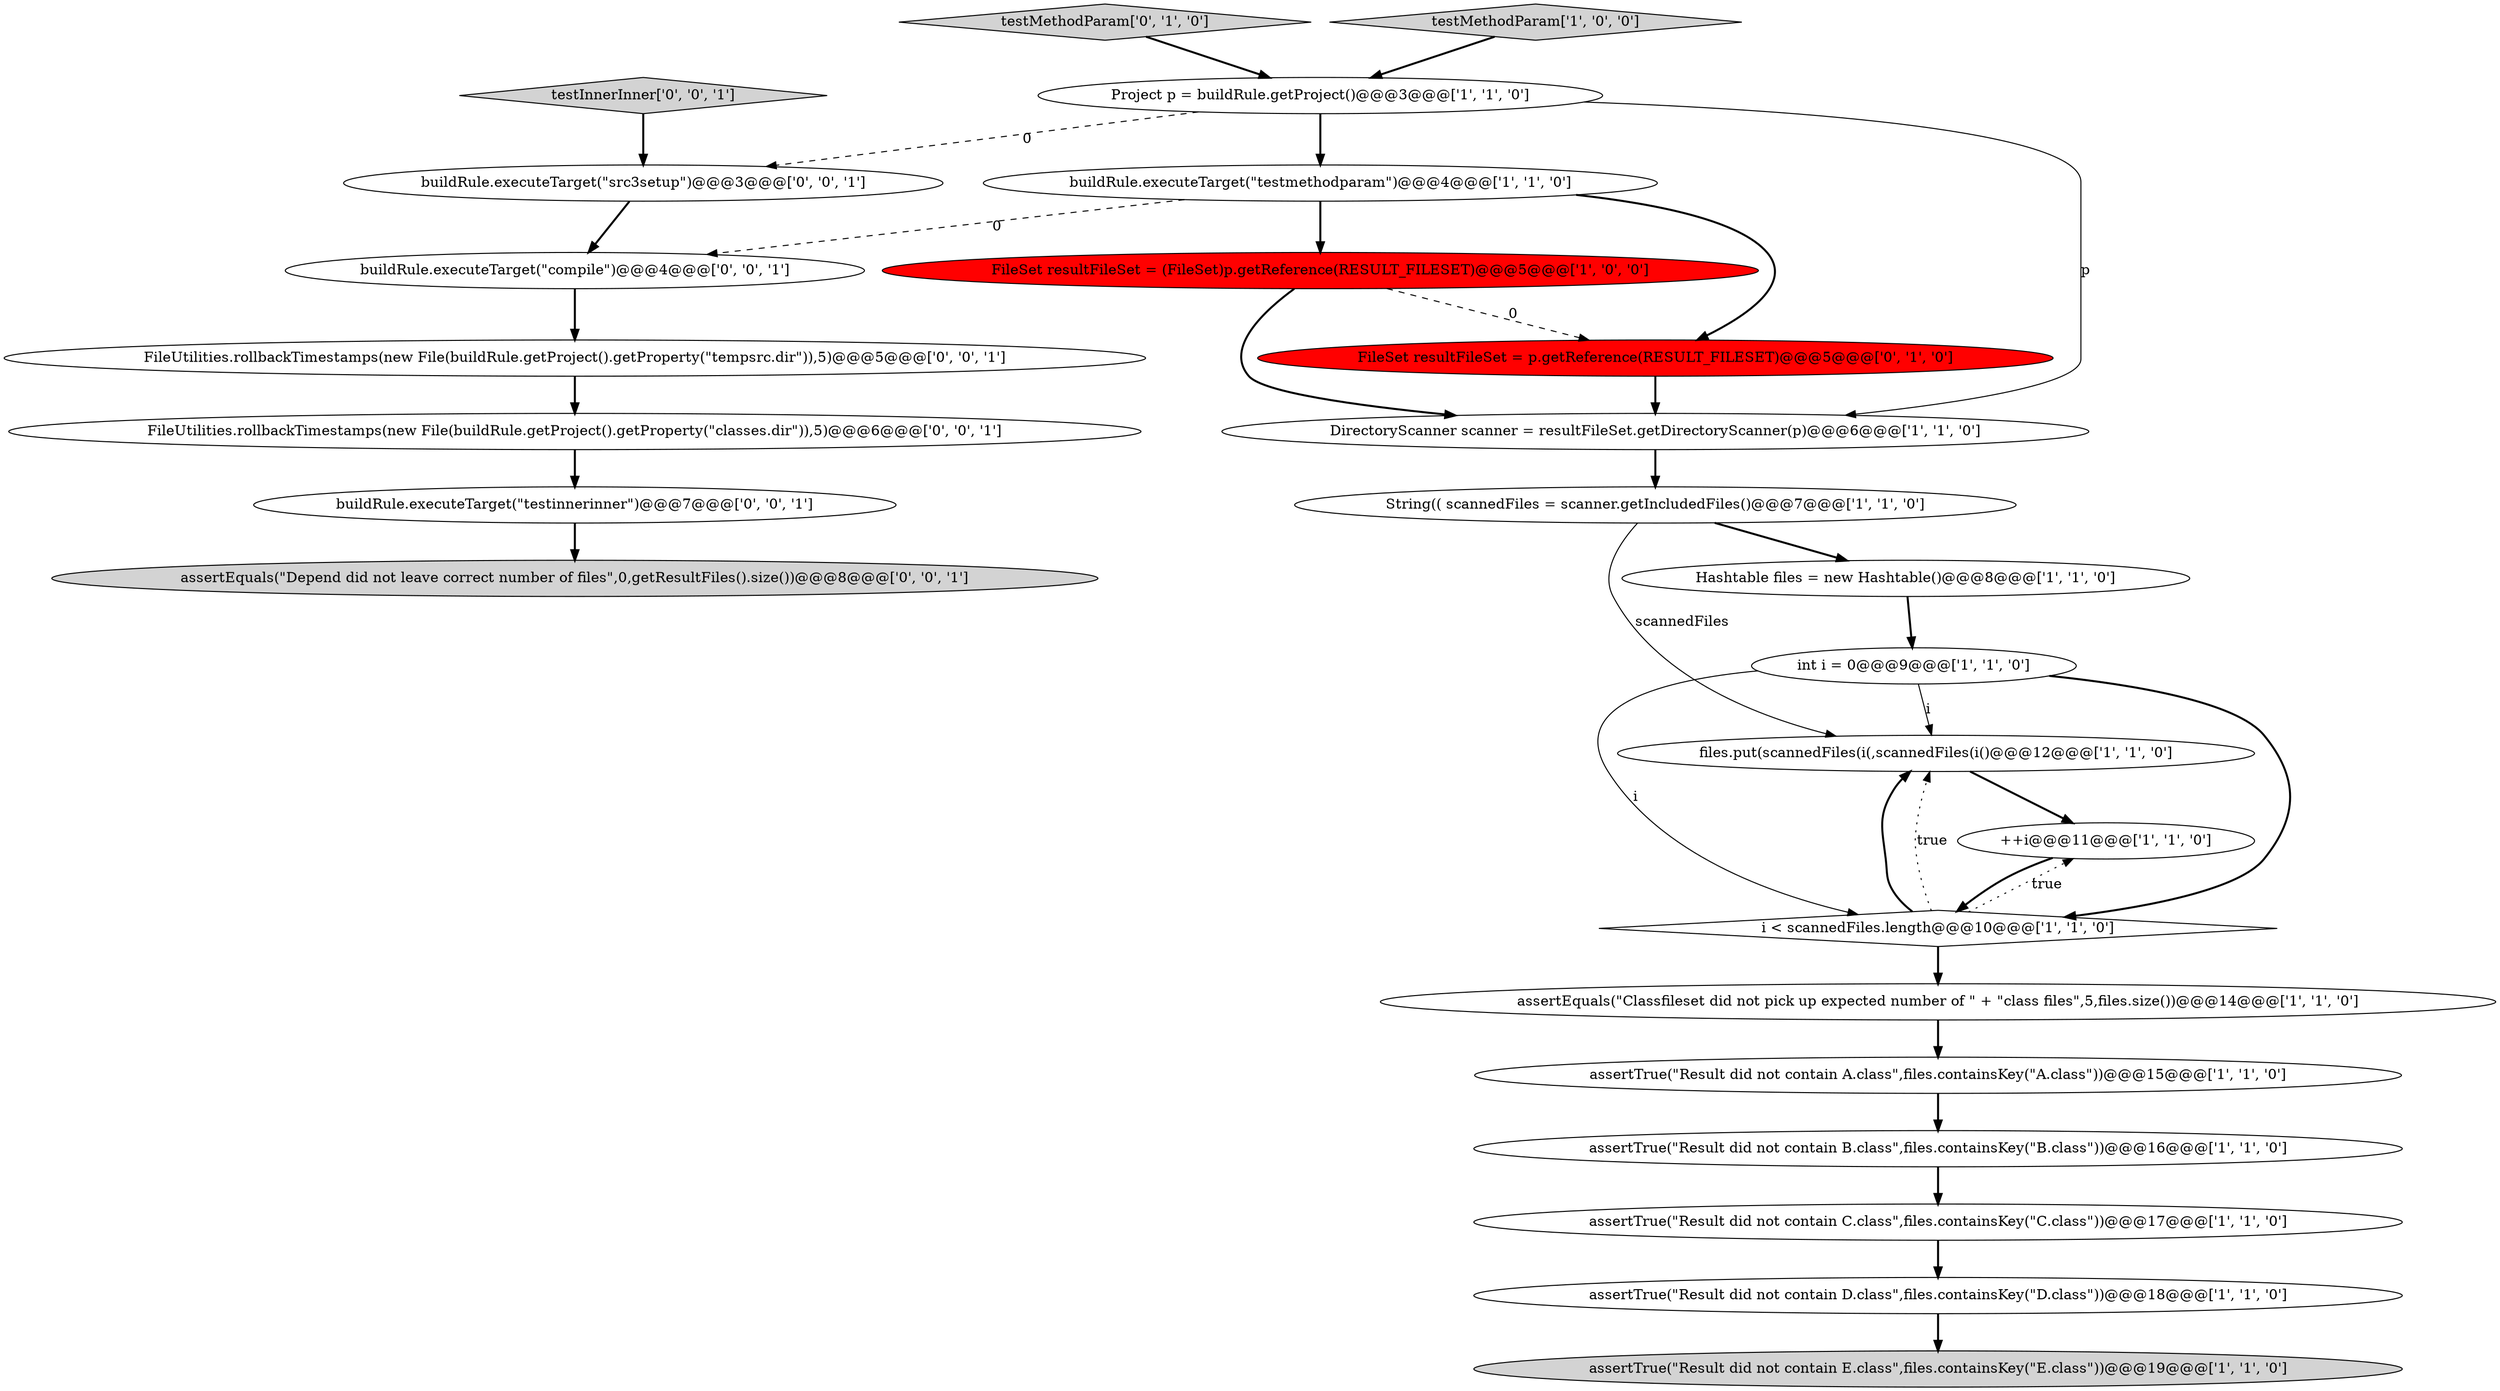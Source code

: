 digraph {
14 [style = filled, label = "FileSet resultFileSet = (FileSet)p.getReference(RESULT_FILESET)@@@5@@@['1', '0', '0']", fillcolor = red, shape = ellipse image = "AAA1AAABBB1BBB"];
13 [style = filled, label = "files.put(scannedFiles(i(,scannedFiles(i()@@@12@@@['1', '1', '0']", fillcolor = white, shape = ellipse image = "AAA0AAABBB1BBB"];
8 [style = filled, label = "String(( scannedFiles = scanner.getIncludedFiles()@@@7@@@['1', '1', '0']", fillcolor = white, shape = ellipse image = "AAA0AAABBB1BBB"];
11 [style = filled, label = "++i@@@11@@@['1', '1', '0']", fillcolor = white, shape = ellipse image = "AAA0AAABBB1BBB"];
2 [style = filled, label = "assertTrue(\"Result did not contain E.class\",files.containsKey(\"E.class\"))@@@19@@@['1', '1', '0']", fillcolor = lightgray, shape = ellipse image = "AAA0AAABBB1BBB"];
15 [style = filled, label = "assertTrue(\"Result did not contain A.class\",files.containsKey(\"A.class\"))@@@15@@@['1', '1', '0']", fillcolor = white, shape = ellipse image = "AAA0AAABBB1BBB"];
23 [style = filled, label = "buildRule.executeTarget(\"compile\")@@@4@@@['0', '0', '1']", fillcolor = white, shape = ellipse image = "AAA0AAABBB3BBB"];
9 [style = filled, label = "Hashtable files = new Hashtable()@@@8@@@['1', '1', '0']", fillcolor = white, shape = ellipse image = "AAA0AAABBB1BBB"];
10 [style = filled, label = "DirectoryScanner scanner = resultFileSet.getDirectoryScanner(p)@@@6@@@['1', '1', '0']", fillcolor = white, shape = ellipse image = "AAA0AAABBB1BBB"];
12 [style = filled, label = "int i = 0@@@9@@@['1', '1', '0']", fillcolor = white, shape = ellipse image = "AAA0AAABBB1BBB"];
21 [style = filled, label = "assertEquals(\"Depend did not leave correct number of files\",0,getResultFiles().size())@@@8@@@['0', '0', '1']", fillcolor = lightgray, shape = ellipse image = "AAA0AAABBB3BBB"];
6 [style = filled, label = "assertTrue(\"Result did not contain C.class\",files.containsKey(\"C.class\"))@@@17@@@['1', '1', '0']", fillcolor = white, shape = ellipse image = "AAA0AAABBB1BBB"];
18 [style = filled, label = "testMethodParam['0', '1', '0']", fillcolor = lightgray, shape = diamond image = "AAA0AAABBB2BBB"];
22 [style = filled, label = "buildRule.executeTarget(\"src3setup\")@@@3@@@['0', '0', '1']", fillcolor = white, shape = ellipse image = "AAA0AAABBB3BBB"];
16 [style = filled, label = "assertTrue(\"Result did not contain B.class\",files.containsKey(\"B.class\"))@@@16@@@['1', '1', '0']", fillcolor = white, shape = ellipse image = "AAA0AAABBB1BBB"];
1 [style = filled, label = "buildRule.executeTarget(\"testmethodparam\")@@@4@@@['1', '1', '0']", fillcolor = white, shape = ellipse image = "AAA0AAABBB1BBB"];
3 [style = filled, label = "i < scannedFiles.length@@@10@@@['1', '1', '0']", fillcolor = white, shape = diamond image = "AAA0AAABBB1BBB"];
4 [style = filled, label = "assertEquals(\"Classfileset did not pick up expected number of \" + \"class files\",5,files.size())@@@14@@@['1', '1', '0']", fillcolor = white, shape = ellipse image = "AAA0AAABBB1BBB"];
24 [style = filled, label = "FileUtilities.rollbackTimestamps(new File(buildRule.getProject().getProperty(\"tempsrc.dir\")),5)@@@5@@@['0', '0', '1']", fillcolor = white, shape = ellipse image = "AAA0AAABBB3BBB"];
19 [style = filled, label = "testInnerInner['0', '0', '1']", fillcolor = lightgray, shape = diamond image = "AAA0AAABBB3BBB"];
0 [style = filled, label = "testMethodParam['1', '0', '0']", fillcolor = lightgray, shape = diamond image = "AAA0AAABBB1BBB"];
20 [style = filled, label = "buildRule.executeTarget(\"testinnerinner\")@@@7@@@['0', '0', '1']", fillcolor = white, shape = ellipse image = "AAA0AAABBB3BBB"];
17 [style = filled, label = "FileSet resultFileSet = p.getReference(RESULT_FILESET)@@@5@@@['0', '1', '0']", fillcolor = red, shape = ellipse image = "AAA1AAABBB2BBB"];
25 [style = filled, label = "FileUtilities.rollbackTimestamps(new File(buildRule.getProject().getProperty(\"classes.dir\")),5)@@@6@@@['0', '0', '1']", fillcolor = white, shape = ellipse image = "AAA0AAABBB3BBB"];
5 [style = filled, label = "Project p = buildRule.getProject()@@@3@@@['1', '1', '0']", fillcolor = white, shape = ellipse image = "AAA0AAABBB1BBB"];
7 [style = filled, label = "assertTrue(\"Result did not contain D.class\",files.containsKey(\"D.class\"))@@@18@@@['1', '1', '0']", fillcolor = white, shape = ellipse image = "AAA0AAABBB1BBB"];
3->11 [style = dotted, label="true"];
17->10 [style = bold, label=""];
8->13 [style = solid, label="scannedFiles"];
16->6 [style = bold, label=""];
4->15 [style = bold, label=""];
14->10 [style = bold, label=""];
15->16 [style = bold, label=""];
5->10 [style = solid, label="p"];
3->4 [style = bold, label=""];
13->11 [style = bold, label=""];
22->23 [style = bold, label=""];
1->17 [style = bold, label=""];
20->21 [style = bold, label=""];
5->1 [style = bold, label=""];
25->20 [style = bold, label=""];
23->24 [style = bold, label=""];
10->8 [style = bold, label=""];
11->3 [style = bold, label=""];
7->2 [style = bold, label=""];
24->25 [style = bold, label=""];
18->5 [style = bold, label=""];
12->13 [style = solid, label="i"];
8->9 [style = bold, label=""];
3->13 [style = bold, label=""];
14->17 [style = dashed, label="0"];
1->14 [style = bold, label=""];
12->3 [style = bold, label=""];
9->12 [style = bold, label=""];
12->3 [style = solid, label="i"];
6->7 [style = bold, label=""];
19->22 [style = bold, label=""];
1->23 [style = dashed, label="0"];
3->13 [style = dotted, label="true"];
0->5 [style = bold, label=""];
5->22 [style = dashed, label="0"];
}
